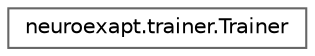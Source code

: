 digraph "Graphical Class Hierarchy"
{
 // LATEX_PDF_SIZE
  bgcolor="transparent";
  edge [fontname=Helvetica,fontsize=10,labelfontname=Helvetica,labelfontsize=10];
  node [fontname=Helvetica,fontsize=10,shape=box,height=0.2,width=0.4];
  rankdir="LR";
  Node0 [id="Node000000",label="neuroexapt.trainer.Trainer",height=0.2,width=0.4,color="grey40", fillcolor="white", style="filled",URL="$classneuroexapt_1_1trainer_1_1Trainer.html",tooltip=" "];
}
